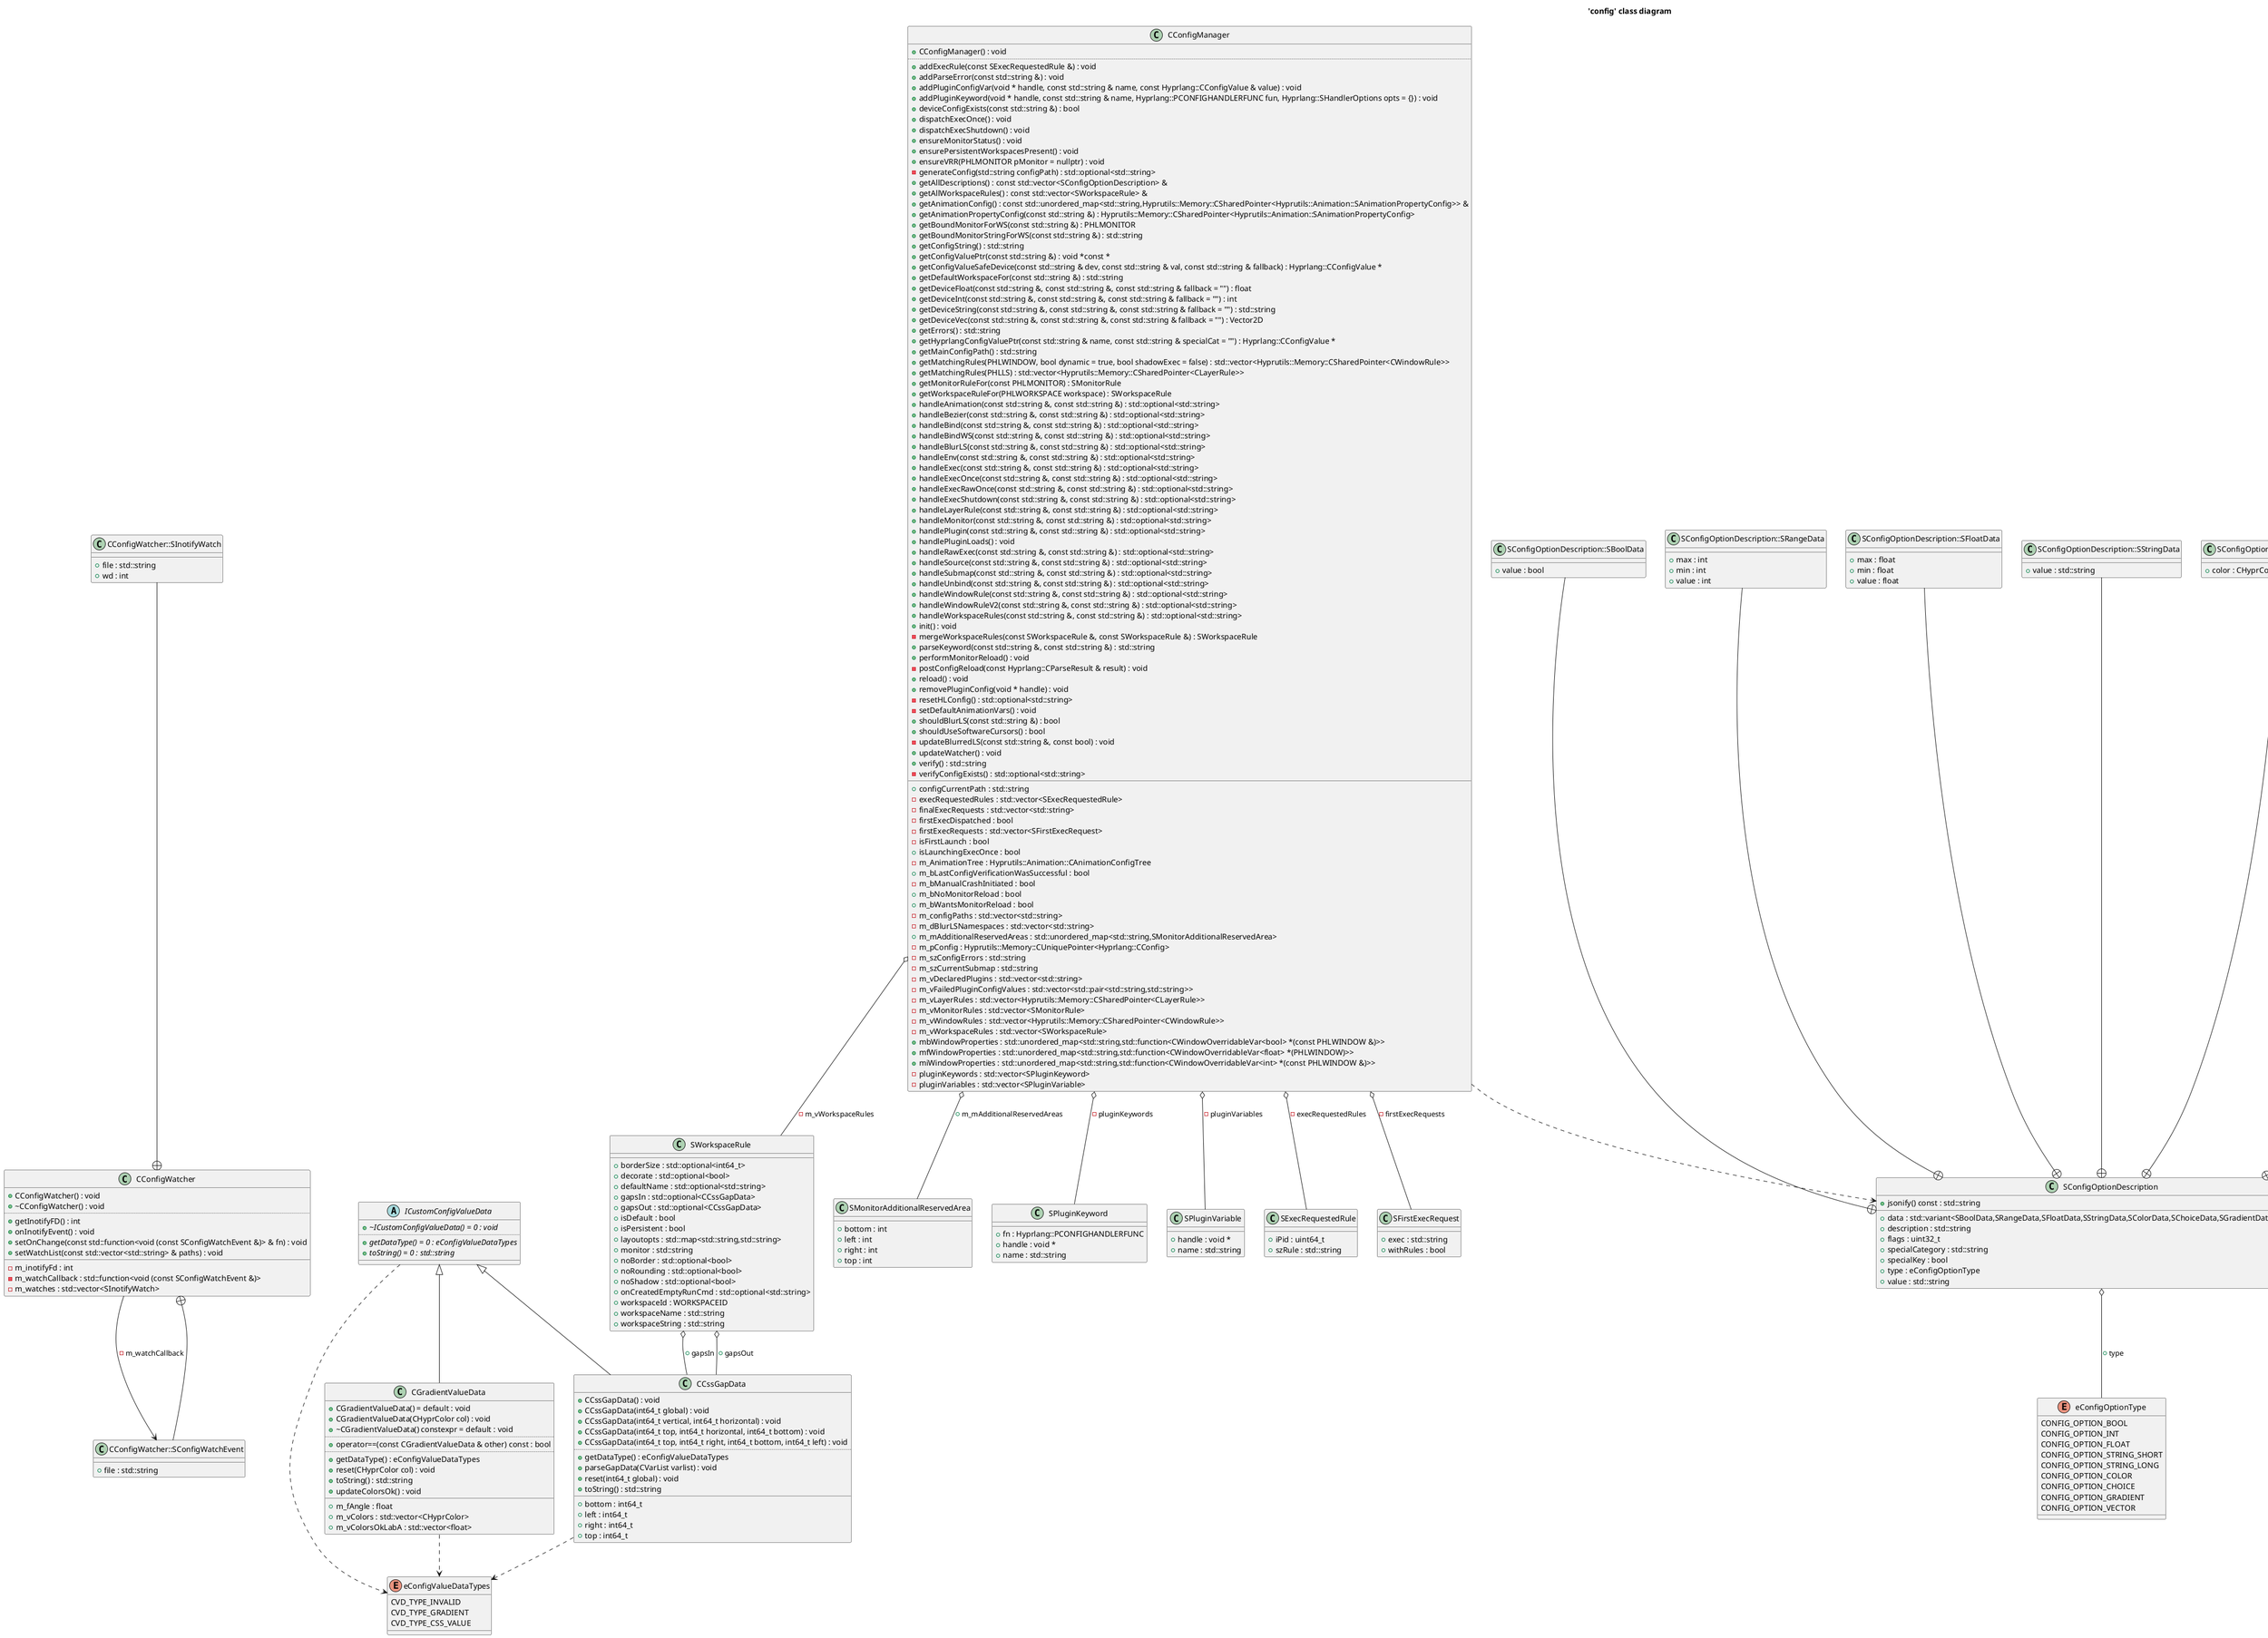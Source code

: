 @startuml
title 'config' class diagram
class "CConfigWatcher" as C_0013594160428149076905
class C_0013594160428149076905 [[https://github.com/hyprwm/hyprland/blob/882f7ad7d2bbfc7440d0ccaef93b1cdd78e8e3ff/src/config/ConfigWatcher.hpp#L7{CConfigWatcher}]] {
+CConfigWatcher() : void [[[https://github.com/hyprwm/hyprland/blob/882f7ad7d2bbfc7440d0ccaef93b1cdd78e8e3ff/src/config/ConfigWatcher.hpp#L9{CConfigWatcher}]]]
+~CConfigWatcher() : void [[[https://github.com/hyprwm/hyprland/blob/882f7ad7d2bbfc7440d0ccaef93b1cdd78e8e3ff/src/config/ConfigWatcher.hpp#L10{~CConfigWatcher}]]]
..
+getInotifyFD() : int [[[https://github.com/hyprwm/hyprland/blob/882f7ad7d2bbfc7440d0ccaef93b1cdd78e8e3ff/src/config/ConfigWatcher.hpp#L16{getInotifyFD}]]]
+onInotifyEvent() : void [[[https://github.com/hyprwm/hyprland/blob/882f7ad7d2bbfc7440d0ccaef93b1cdd78e8e3ff/src/config/ConfigWatcher.hpp#L19{onInotifyEvent}]]]
+setOnChange(const std::function<void (const SConfigWatchEvent &)> & fn) : void [[[https://github.com/hyprwm/hyprland/blob/882f7ad7d2bbfc7440d0ccaef93b1cdd78e8e3ff/src/config/ConfigWatcher.hpp#L18{setOnChange}]]]
+setWatchList(const std::vector<std::string> & paths) : void [[[https://github.com/hyprwm/hyprland/blob/882f7ad7d2bbfc7440d0ccaef93b1cdd78e8e3ff/src/config/ConfigWatcher.hpp#L17{setWatchList}]]]
__
-m_inotifyFd : int [[[https://github.com/hyprwm/hyprland/blob/882f7ad7d2bbfc7440d0ccaef93b1cdd78e8e3ff/src/config/ConfigWatcher.hpp#L29{m_inotifyFd}]]]
-m_watchCallback : std::function<void (const SConfigWatchEvent &)> [[[https://github.com/hyprwm/hyprland/blob/882f7ad7d2bbfc7440d0ccaef93b1cdd78e8e3ff/src/config/ConfigWatcher.hpp#L27{m_watchCallback}]]]
-m_watches : std::vector<SInotifyWatch> [[[https://github.com/hyprwm/hyprland/blob/882f7ad7d2bbfc7440d0ccaef93b1cdd78e8e3ff/src/config/ConfigWatcher.hpp#L28{m_watches}]]]
}
class "CConfigWatcher::SConfigWatchEvent" as C_0007987692325106512747
class C_0007987692325106512747 [[https://github.com/hyprwm/hyprland/blob/882f7ad7d2bbfc7440d0ccaef93b1cdd78e8e3ff/src/config/ConfigWatcher.hpp#L12{CConfigWatcher::SConfigWatchEvent}]] {
__
+file : std::string [[[https://github.com/hyprwm/hyprland/blob/882f7ad7d2bbfc7440d0ccaef93b1cdd78e8e3ff/src/config/ConfigWatcher.hpp#L13{file}]]]
}
class "CConfigWatcher::SInotifyWatch" as C_0000626567476122839732
class C_0000626567476122839732 [[https://github.com/hyprwm/hyprland/blob/882f7ad7d2bbfc7440d0ccaef93b1cdd78e8e3ff/src/config/ConfigWatcher.hpp#L22{CConfigWatcher::SInotifyWatch}]] {
__
+file : std::string [[[https://github.com/hyprwm/hyprland/blob/882f7ad7d2bbfc7440d0ccaef93b1cdd78e8e3ff/src/config/ConfigWatcher.hpp#L24{file}]]]
+wd : int [[[https://github.com/hyprwm/hyprland/blob/882f7ad7d2bbfc7440d0ccaef93b1cdd78e8e3ff/src/config/ConfigWatcher.hpp#L23{wd}]]]
}
enum "eConfigValueDataTypes" as C_0004485035955819309564
enum C_0004485035955819309564 [[https://github.com/hyprwm/hyprland/blob/882f7ad7d2bbfc7440d0ccaef93b1cdd78e8e3ff/src/config/ConfigDataValues.hpp#L6{eConfigValueDataTypes}]] {
CVD_TYPE_INVALID
CVD_TYPE_GRADIENT
CVD_TYPE_CSS_VALUE
}
abstract "ICustomConfigValueData" as C_0001518717766710136032
abstract C_0001518717766710136032 [[https://github.com/hyprwm/hyprland/blob/882f7ad7d2bbfc7440d0ccaef93b1cdd78e8e3ff/src/config/ConfigDataValues.hpp#L12{ICustomConfigValueData}]] {
{abstract} +~ICustomConfigValueData() = 0 : void [[[https://github.com/hyprwm/hyprland/blob/882f7ad7d2bbfc7440d0ccaef93b1cdd78e8e3ff/src/config/ConfigDataValues.hpp#L14{~ICustomConfigValueData}]]]
..
{abstract} +getDataType() = 0 : eConfigValueDataTypes [[[https://github.com/hyprwm/hyprland/blob/882f7ad7d2bbfc7440d0ccaef93b1cdd78e8e3ff/src/config/ConfigDataValues.hpp#L16{getDataType}]]]
{abstract} +toString() = 0 : std::string [[[https://github.com/hyprwm/hyprland/blob/882f7ad7d2bbfc7440d0ccaef93b1cdd78e8e3ff/src/config/ConfigDataValues.hpp#L18{toString}]]]
__
}
class "CGradientValueData" as C_0014803147993020280735
class C_0014803147993020280735 [[https://github.com/hyprwm/hyprland/blob/882f7ad7d2bbfc7440d0ccaef93b1cdd78e8e3ff/src/config/ConfigDataValues.hpp#L21{CGradientValueData}]] {
+CGradientValueData() = default : void [[[https://github.com/hyprwm/hyprland/blob/882f7ad7d2bbfc7440d0ccaef93b1cdd78e8e3ff/src/config/ConfigDataValues.hpp#L23{CGradientValueData}]]]
+CGradientValueData(CHyprColor col) : void [[[https://github.com/hyprwm/hyprland/blob/882f7ad7d2bbfc7440d0ccaef93b1cdd78e8e3ff/src/config/ConfigDataValues.hpp#L24{CGradientValueData}]]]
+~CGradientValueData() constexpr = default : void [[[https://github.com/hyprwm/hyprland/blob/882f7ad7d2bbfc7440d0ccaef93b1cdd78e8e3ff/src/config/ConfigDataValues.hpp#L28{~CGradientValueData}]]]
..
+operator==(const CGradientValueData & other) const : bool [[[https://github.com/hyprwm/hyprland/blob/882f7ad7d2bbfc7440d0ccaef93b1cdd78e8e3ff/src/config/ConfigDataValues.hpp#L62{operator==}]]]
..
+getDataType() : eConfigValueDataTypes [[[https://github.com/hyprwm/hyprland/blob/882f7ad7d2bbfc7440d0ccaef93b1cdd78e8e3ff/src/config/ConfigDataValues.hpp#L30{getDataType}]]]
+reset(CHyprColor col) : void [[[https://github.com/hyprwm/hyprland/blob/882f7ad7d2bbfc7440d0ccaef93b1cdd78e8e3ff/src/config/ConfigDataValues.hpp#L34{reset}]]]
+toString() : std::string [[[https://github.com/hyprwm/hyprland/blob/882f7ad7d2bbfc7440d0ccaef93b1cdd78e8e3ff/src/config/ConfigDataValues.hpp#L73{toString}]]]
+updateColorsOk() : void [[[https://github.com/hyprwm/hyprland/blob/882f7ad7d2bbfc7440d0ccaef93b1cdd78e8e3ff/src/config/ConfigDataValues.hpp#L41{updateColorsOk}]]]
__
+m_fAngle : float [[[https://github.com/hyprwm/hyprland/blob/882f7ad7d2bbfc7440d0ccaef93b1cdd78e8e3ff/src/config/ConfigDataValues.hpp#L59{m_fAngle}]]]
+m_vColors : std::vector<CHyprColor> [[[https://github.com/hyprwm/hyprland/blob/882f7ad7d2bbfc7440d0ccaef93b1cdd78e8e3ff/src/config/ConfigDataValues.hpp#L53{m_vColors}]]]
+m_vColorsOkLabA : std::vector<float> [[[https://github.com/hyprwm/hyprland/blob/882f7ad7d2bbfc7440d0ccaef93b1cdd78e8e3ff/src/config/ConfigDataValues.hpp#L56{m_vColorsOkLabA}]]]
}
class "CCssGapData" as C_0013485691523749885846
class C_0013485691523749885846 [[https://github.com/hyprwm/hyprland/blob/882f7ad7d2bbfc7440d0ccaef93b1cdd78e8e3ff/src/config/ConfigDataValues.hpp#L84{CCssGapData}]] {
+CCssGapData() : void [[[https://github.com/hyprwm/hyprland/blob/882f7ad7d2bbfc7440d0ccaef93b1cdd78e8e3ff/src/config/ConfigDataValues.hpp#L86{CCssGapData}]]]
+CCssGapData(int64_t global) : void [[[https://github.com/hyprwm/hyprland/blob/882f7ad7d2bbfc7440d0ccaef93b1cdd78e8e3ff/src/config/ConfigDataValues.hpp#L87{CCssGapData}]]]
+CCssGapData(int64_t vertical, int64_t horizontal) : void [[[https://github.com/hyprwm/hyprland/blob/882f7ad7d2bbfc7440d0ccaef93b1cdd78e8e3ff/src/config/ConfigDataValues.hpp#L88{CCssGapData}]]]
+CCssGapData(int64_t top, int64_t horizontal, int64_t bottom) : void [[[https://github.com/hyprwm/hyprland/blob/882f7ad7d2bbfc7440d0ccaef93b1cdd78e8e3ff/src/config/ConfigDataValues.hpp#L89{CCssGapData}]]]
+CCssGapData(int64_t top, int64_t right, int64_t bottom, int64_t left) : void [[[https://github.com/hyprwm/hyprland/blob/882f7ad7d2bbfc7440d0ccaef93b1cdd78e8e3ff/src/config/ConfigDataValues.hpp#L90{CCssGapData}]]]
..
+getDataType() : eConfigValueDataTypes [[[https://github.com/hyprwm/hyprland/blob/882f7ad7d2bbfc7440d0ccaef93b1cdd78e8e3ff/src/config/ConfigDataValues.hpp#L131{getDataType}]]]
+parseGapData(CVarList varlist) : void [[[https://github.com/hyprwm/hyprland/blob/882f7ad7d2bbfc7440d0ccaef93b1cdd78e8e3ff/src/config/ConfigDataValues.hpp#L98{parseGapData}]]]
+reset(int64_t global) : void [[[https://github.com/hyprwm/hyprland/blob/882f7ad7d2bbfc7440d0ccaef93b1cdd78e8e3ff/src/config/ConfigDataValues.hpp#L124{reset}]]]
+toString() : std::string [[[https://github.com/hyprwm/hyprland/blob/882f7ad7d2bbfc7440d0ccaef93b1cdd78e8e3ff/src/config/ConfigDataValues.hpp#L135{toString}]]]
__
+bottom : int64_t [[[https://github.com/hyprwm/hyprland/blob/882f7ad7d2bbfc7440d0ccaef93b1cdd78e8e3ff/src/config/ConfigDataValues.hpp#L95{bottom}]]]
+left : int64_t [[[https://github.com/hyprwm/hyprland/blob/882f7ad7d2bbfc7440d0ccaef93b1cdd78e8e3ff/src/config/ConfigDataValues.hpp#L96{left}]]]
+right : int64_t [[[https://github.com/hyprwm/hyprland/blob/882f7ad7d2bbfc7440d0ccaef93b1cdd78e8e3ff/src/config/ConfigDataValues.hpp#L94{right}]]]
+top : int64_t [[[https://github.com/hyprwm/hyprland/blob/882f7ad7d2bbfc7440d0ccaef93b1cdd78e8e3ff/src/config/ConfigDataValues.hpp#L93{top}]]]
}
class "SWorkspaceRule" as C_0009084484781909356020
class C_0009084484781909356020 [[https://github.com/hyprwm/hyprland/blob/882f7ad7d2bbfc7440d0ccaef93b1cdd78e8e3ff/src/config/ConfigManager.hpp#L30{SWorkspaceRule}]] {
__
+borderSize : std::optional<int64_t> [[[https://github.com/hyprwm/hyprland/blob/882f7ad7d2bbfc7440d0ccaef93b1cdd78e8e3ff/src/config/ConfigManager.hpp#L39{borderSize}]]]
+decorate : std::optional<bool> [[[https://github.com/hyprwm/hyprland/blob/882f7ad7d2bbfc7440d0ccaef93b1cdd78e8e3ff/src/config/ConfigManager.hpp#L40{decorate}]]]
+defaultName : std::optional<std::string> [[[https://github.com/hyprwm/hyprland/blob/882f7ad7d2bbfc7440d0ccaef93b1cdd78e8e3ff/src/config/ConfigManager.hpp#L45{defaultName}]]]
+gapsIn : std::optional<CCssGapData> [[[https://github.com/hyprwm/hyprland/blob/882f7ad7d2bbfc7440d0ccaef93b1cdd78e8e3ff/src/config/ConfigManager.hpp#L37{gapsIn}]]]
+gapsOut : std::optional<CCssGapData> [[[https://github.com/hyprwm/hyprland/blob/882f7ad7d2bbfc7440d0ccaef93b1cdd78e8e3ff/src/config/ConfigManager.hpp#L38{gapsOut}]]]
+isDefault : bool [[[https://github.com/hyprwm/hyprland/blob/882f7ad7d2bbfc7440d0ccaef93b1cdd78e8e3ff/src/config/ConfigManager.hpp#L35{isDefault}]]]
+isPersistent : bool [[[https://github.com/hyprwm/hyprland/blob/882f7ad7d2bbfc7440d0ccaef93b1cdd78e8e3ff/src/config/ConfigManager.hpp#L36{isPersistent}]]]
+layoutopts : std::map<std::string,std::string> [[[https://github.com/hyprwm/hyprland/blob/882f7ad7d2bbfc7440d0ccaef93b1cdd78e8e3ff/src/config/ConfigManager.hpp#L46{layoutopts}]]]
+monitor : std::string [[[https://github.com/hyprwm/hyprland/blob/882f7ad7d2bbfc7440d0ccaef93b1cdd78e8e3ff/src/config/ConfigManager.hpp#L31{monitor}]]]
+noBorder : std::optional<bool> [[[https://github.com/hyprwm/hyprland/blob/882f7ad7d2bbfc7440d0ccaef93b1cdd78e8e3ff/src/config/ConfigManager.hpp#L42{noBorder}]]]
+noRounding : std::optional<bool> [[[https://github.com/hyprwm/hyprland/blob/882f7ad7d2bbfc7440d0ccaef93b1cdd78e8e3ff/src/config/ConfigManager.hpp#L41{noRounding}]]]
+noShadow : std::optional<bool> [[[https://github.com/hyprwm/hyprland/blob/882f7ad7d2bbfc7440d0ccaef93b1cdd78e8e3ff/src/config/ConfigManager.hpp#L43{noShadow}]]]
+onCreatedEmptyRunCmd : std::optional<std::string> [[[https://github.com/hyprwm/hyprland/blob/882f7ad7d2bbfc7440d0ccaef93b1cdd78e8e3ff/src/config/ConfigManager.hpp#L44{onCreatedEmptyRunCmd}]]]
+workspaceId : WORKSPACEID [[[https://github.com/hyprwm/hyprland/blob/882f7ad7d2bbfc7440d0ccaef93b1cdd78e8e3ff/src/config/ConfigManager.hpp#L34{workspaceId}]]]
+workspaceName : std::string [[[https://github.com/hyprwm/hyprland/blob/882f7ad7d2bbfc7440d0ccaef93b1cdd78e8e3ff/src/config/ConfigManager.hpp#L33{workspaceName}]]]
+workspaceString : std::string [[[https://github.com/hyprwm/hyprland/blob/882f7ad7d2bbfc7440d0ccaef93b1cdd78e8e3ff/src/config/ConfigManager.hpp#L32{workspaceString}]]]
}
class "SMonitorAdditionalReservedArea" as C_0017118012665425557916
class C_0017118012665425557916 [[https://github.com/hyprwm/hyprland/blob/882f7ad7d2bbfc7440d0ccaef93b1cdd78e8e3ff/src/config/ConfigManager.hpp#L49{SMonitorAdditionalReservedArea}]] {
__
+bottom : int [[[https://github.com/hyprwm/hyprland/blob/882f7ad7d2bbfc7440d0ccaef93b1cdd78e8e3ff/src/config/ConfigManager.hpp#L51{bottom}]]]
+left : int [[[https://github.com/hyprwm/hyprland/blob/882f7ad7d2bbfc7440d0ccaef93b1cdd78e8e3ff/src/config/ConfigManager.hpp#L52{left}]]]
+right : int [[[https://github.com/hyprwm/hyprland/blob/882f7ad7d2bbfc7440d0ccaef93b1cdd78e8e3ff/src/config/ConfigManager.hpp#L53{right}]]]
+top : int [[[https://github.com/hyprwm/hyprland/blob/882f7ad7d2bbfc7440d0ccaef93b1cdd78e8e3ff/src/config/ConfigManager.hpp#L50{top}]]]
}
class "SPluginKeyword" as C_0007303501260999299648
class C_0007303501260999299648 [[https://github.com/hyprwm/hyprland/blob/882f7ad7d2bbfc7440d0ccaef93b1cdd78e8e3ff/src/config/ConfigManager.hpp#L56{SPluginKeyword}]] {
__
+fn : Hyprlang::PCONFIGHANDLERFUNC [[[https://github.com/hyprwm/hyprland/blob/882f7ad7d2bbfc7440d0ccaef93b1cdd78e8e3ff/src/config/ConfigManager.hpp#L59{fn}]]]
+handle : void * [[[https://github.com/hyprwm/hyprland/blob/882f7ad7d2bbfc7440d0ccaef93b1cdd78e8e3ff/src/config/ConfigManager.hpp#L57{handle}]]]
+name : std::string [[[https://github.com/hyprwm/hyprland/blob/882f7ad7d2bbfc7440d0ccaef93b1cdd78e8e3ff/src/config/ConfigManager.hpp#L58{name}]]]
}
class "SPluginVariable" as C_0009506419993630225823
class C_0009506419993630225823 [[https://github.com/hyprwm/hyprland/blob/882f7ad7d2bbfc7440d0ccaef93b1cdd78e8e3ff/src/config/ConfigManager.hpp#L62{SPluginVariable}]] {
__
+handle : void * [[[https://github.com/hyprwm/hyprland/blob/882f7ad7d2bbfc7440d0ccaef93b1cdd78e8e3ff/src/config/ConfigManager.hpp#L63{handle}]]]
+name : std::string [[[https://github.com/hyprwm/hyprland/blob/882f7ad7d2bbfc7440d0ccaef93b1cdd78e8e3ff/src/config/ConfigManager.hpp#L64{name}]]]
}
class "SExecRequestedRule" as C_0001406390722666738223
class C_0001406390722666738223 [[https://github.com/hyprwm/hyprland/blob/882f7ad7d2bbfc7440d0ccaef93b1cdd78e8e3ff/src/config/ConfigManager.hpp#L67{SExecRequestedRule}]] {
__
+iPid : uint64_t [[[https://github.com/hyprwm/hyprland/blob/882f7ad7d2bbfc7440d0ccaef93b1cdd78e8e3ff/src/config/ConfigManager.hpp#L69{iPid}]]]
+szRule : std::string [[[https://github.com/hyprwm/hyprland/blob/882f7ad7d2bbfc7440d0ccaef93b1cdd78e8e3ff/src/config/ConfigManager.hpp#L68{szRule}]]]
}
enum "eConfigOptionType" as C_0006434206581241812348
enum C_0006434206581241812348 [[https://github.com/hyprwm/hyprland/blob/882f7ad7d2bbfc7440d0ccaef93b1cdd78e8e3ff/src/config/ConfigManager.hpp#L72{eConfigOptionType}]] {
CONFIG_OPTION_BOOL
CONFIG_OPTION_INT
CONFIG_OPTION_FLOAT
CONFIG_OPTION_STRING_SHORT
CONFIG_OPTION_STRING_LONG
CONFIG_OPTION_COLOR
CONFIG_OPTION_CHOICE
CONFIG_OPTION_GRADIENT
CONFIG_OPTION_VECTOR
}
enum "eConfigOptionFlags" as C_0008041687111588720258
enum C_0008041687111588720258 [[https://github.com/hyprwm/hyprland/blob/882f7ad7d2bbfc7440d0ccaef93b1cdd78e8e3ff/src/config/ConfigManager.hpp#L84{eConfigOptionFlags}]] {
CONFIG_OPTION_FLAG_PERCENTAGE
}
class "SConfigOptionDescription" as C_0012406145230807721645
class C_0012406145230807721645 [[https://github.com/hyprwm/hyprland/blob/882f7ad7d2bbfc7440d0ccaef93b1cdd78e8e3ff/src/config/ConfigManager.hpp#L88{SConfigOptionDescription}]] {
+jsonify() const : std::string [[[https://github.com/hyprwm/hyprland/blob/882f7ad7d2bbfc7440d0ccaef93b1cdd78e8e3ff/src/config/ConfigManager.hpp#L130{jsonify}]]]
__
+data : std::variant<SBoolData,SRangeData,SFloatData,SStringData,SColorData,SChoiceData,SGradientData,SVectorData> [[[https://github.com/hyprwm/hyprland/blob/882f7ad7d2bbfc7440d0ccaef93b1cdd78e8e3ff/src/config/ConfigManager.hpp#L133{data}]]]
+description : std::string [[[https://github.com/hyprwm/hyprland/blob/882f7ad7d2bbfc7440d0ccaef93b1cdd78e8e3ff/src/config/ConfigManager.hpp#L124{description}]]]
+flags : uint32_t [[[https://github.com/hyprwm/hyprland/blob/882f7ad7d2bbfc7440d0ccaef93b1cdd78e8e3ff/src/config/ConfigManager.hpp#L128{flags}]]]
+specialCategory : std::string [[[https://github.com/hyprwm/hyprland/blob/882f7ad7d2bbfc7440d0ccaef93b1cdd78e8e3ff/src/config/ConfigManager.hpp#L125{specialCategory}]]]
+specialKey : bool [[[https://github.com/hyprwm/hyprland/blob/882f7ad7d2bbfc7440d0ccaef93b1cdd78e8e3ff/src/config/ConfigManager.hpp#L126{specialKey}]]]
+type : eConfigOptionType [[[https://github.com/hyprwm/hyprland/blob/882f7ad7d2bbfc7440d0ccaef93b1cdd78e8e3ff/src/config/ConfigManager.hpp#L127{type}]]]
+value : std::string [[[https://github.com/hyprwm/hyprland/blob/882f7ad7d2bbfc7440d0ccaef93b1cdd78e8e3ff/src/config/ConfigManager.hpp#L123{value}]]]
}
class "SConfigOptionDescription::SBoolData" as C_0004475258212298454886
class C_0004475258212298454886 [[https://github.com/hyprwm/hyprland/blob/882f7ad7d2bbfc7440d0ccaef93b1cdd78e8e3ff/src/config/ConfigManager.hpp#L90{SConfigOptionDescription::SBoolData}]] {
__
+value : bool [[[https://github.com/hyprwm/hyprland/blob/882f7ad7d2bbfc7440d0ccaef93b1cdd78e8e3ff/src/config/ConfigManager.hpp#L91{value}]]]
}
class "SConfigOptionDescription::SRangeData" as C_0006683964847040392931
class C_0006683964847040392931 [[https://github.com/hyprwm/hyprland/blob/882f7ad7d2bbfc7440d0ccaef93b1cdd78e8e3ff/src/config/ConfigManager.hpp#L94{SConfigOptionDescription::SRangeData}]] {
__
+max : int [[[https://github.com/hyprwm/hyprland/blob/882f7ad7d2bbfc7440d0ccaef93b1cdd78e8e3ff/src/config/ConfigManager.hpp#L95{max}]]]
+min : int [[[https://github.com/hyprwm/hyprland/blob/882f7ad7d2bbfc7440d0ccaef93b1cdd78e8e3ff/src/config/ConfigManager.hpp#L95{min}]]]
+value : int [[[https://github.com/hyprwm/hyprland/blob/882f7ad7d2bbfc7440d0ccaef93b1cdd78e8e3ff/src/config/ConfigManager.hpp#L95{value}]]]
}
class "SConfigOptionDescription::SFloatData" as C_0007294513824325631331
class C_0007294513824325631331 [[https://github.com/hyprwm/hyprland/blob/882f7ad7d2bbfc7440d0ccaef93b1cdd78e8e3ff/src/config/ConfigManager.hpp#L98{SConfigOptionDescription::SFloatData}]] {
__
+max : float [[[https://github.com/hyprwm/hyprland/blob/882f7ad7d2bbfc7440d0ccaef93b1cdd78e8e3ff/src/config/ConfigManager.hpp#L99{max}]]]
+min : float [[[https://github.com/hyprwm/hyprland/blob/882f7ad7d2bbfc7440d0ccaef93b1cdd78e8e3ff/src/config/ConfigManager.hpp#L99{min}]]]
+value : float [[[https://github.com/hyprwm/hyprland/blob/882f7ad7d2bbfc7440d0ccaef93b1cdd78e8e3ff/src/config/ConfigManager.hpp#L99{value}]]]
}
class "SConfigOptionDescription::SStringData" as C_0001925705373080483509
class C_0001925705373080483509 [[https://github.com/hyprwm/hyprland/blob/882f7ad7d2bbfc7440d0ccaef93b1cdd78e8e3ff/src/config/ConfigManager.hpp#L102{SConfigOptionDescription::SStringData}]] {
__
+value : std::string [[[https://github.com/hyprwm/hyprland/blob/882f7ad7d2bbfc7440d0ccaef93b1cdd78e8e3ff/src/config/ConfigManager.hpp#L103{value}]]]
}
class "SConfigOptionDescription::SColorData" as C_0015229619883990247975
class C_0015229619883990247975 [[https://github.com/hyprwm/hyprland/blob/882f7ad7d2bbfc7440d0ccaef93b1cdd78e8e3ff/src/config/ConfigManager.hpp#L106{SConfigOptionDescription::SColorData}]] {
__
+color : CHyprColor [[[https://github.com/hyprwm/hyprland/blob/882f7ad7d2bbfc7440d0ccaef93b1cdd78e8e3ff/src/config/ConfigManager.hpp#L107{color}]]]
}
class "SConfigOptionDescription::SChoiceData" as C_0017217906976935874363
class C_0017217906976935874363 [[https://github.com/hyprwm/hyprland/blob/882f7ad7d2bbfc7440d0ccaef93b1cdd78e8e3ff/src/config/ConfigManager.hpp#L110{SConfigOptionDescription::SChoiceData}]] {
__
+choices : std::string [[[https://github.com/hyprwm/hyprland/blob/882f7ad7d2bbfc7440d0ccaef93b1cdd78e8e3ff/src/config/ConfigManager.hpp#L112{choices}]]]
+firstIndex : int [[[https://github.com/hyprwm/hyprland/blob/882f7ad7d2bbfc7440d0ccaef93b1cdd78e8e3ff/src/config/ConfigManager.hpp#L111{firstIndex}]]]
}
class "SConfigOptionDescription::SGradientData" as C_0012032234817449325970
class C_0012032234817449325970 [[https://github.com/hyprwm/hyprland/blob/882f7ad7d2bbfc7440d0ccaef93b1cdd78e8e3ff/src/config/ConfigManager.hpp#L115{SConfigOptionDescription::SGradientData}]] {
__
+gradient : std::string [[[https://github.com/hyprwm/hyprland/blob/882f7ad7d2bbfc7440d0ccaef93b1cdd78e8e3ff/src/config/ConfigManager.hpp#L116{gradient}]]]
}
class "SConfigOptionDescription::SVectorData" as C_0001001316465906442268
class C_0001001316465906442268 [[https://github.com/hyprwm/hyprland/blob/882f7ad7d2bbfc7440d0ccaef93b1cdd78e8e3ff/src/config/ConfigManager.hpp#L119{SConfigOptionDescription::SVectorData}]] {
__
+max : Vector2D [[[https://github.com/hyprwm/hyprland/blob/882f7ad7d2bbfc7440d0ccaef93b1cdd78e8e3ff/src/config/ConfigManager.hpp#L120{max}]]]
+min : Vector2D [[[https://github.com/hyprwm/hyprland/blob/882f7ad7d2bbfc7440d0ccaef93b1cdd78e8e3ff/src/config/ConfigManager.hpp#L120{min}]]]
+vec : Vector2D [[[https://github.com/hyprwm/hyprland/blob/882f7ad7d2bbfc7440d0ccaef93b1cdd78e8e3ff/src/config/ConfigManager.hpp#L120{vec}]]]
}
class "SFirstExecRequest" as C_0015185298198175601080
class C_0015185298198175601080 [[https://github.com/hyprwm/hyprland/blob/882f7ad7d2bbfc7440d0ccaef93b1cdd78e8e3ff/src/config/ConfigManager.hpp#L136{SFirstExecRequest}]] {
__
+exec : std::string [[[https://github.com/hyprwm/hyprland/blob/882f7ad7d2bbfc7440d0ccaef93b1cdd78e8e3ff/src/config/ConfigManager.hpp#L137{exec}]]]
+withRules : bool [[[https://github.com/hyprwm/hyprland/blob/882f7ad7d2bbfc7440d0ccaef93b1cdd78e8e3ff/src/config/ConfigManager.hpp#L138{withRules}]]]
}
class "CConfigManager" as C_0005191251934634278921
class C_0005191251934634278921 [[https://github.com/hyprwm/hyprland/blob/882f7ad7d2bbfc7440d0ccaef93b1cdd78e8e3ff/src/config/ConfigManager.hpp#L141{CConfigManager}]] {
+CConfigManager() : void [[[https://github.com/hyprwm/hyprland/blob/882f7ad7d2bbfc7440d0ccaef93b1cdd78e8e3ff/src/config/ConfigManager.hpp#L143{CConfigManager}]]]
..
+addExecRule(const SExecRequestedRule &) : void [[[https://github.com/hyprwm/hyprland/blob/882f7ad7d2bbfc7440d0ccaef93b1cdd78e8e3ff/src/config/ConfigManager.hpp#L201{addExecRule}]]]
+addParseError(const std::string &) : void [[[https://github.com/hyprwm/hyprland/blob/882f7ad7d2bbfc7440d0ccaef93b1cdd78e8e3ff/src/config/ConfigManager.hpp#L197{addParseError}]]]
+addPluginConfigVar(void * handle, const std::string & name, const Hyprlang::CConfigValue & value) : void [[[https://github.com/hyprwm/hyprland/blob/882f7ad7d2bbfc7440d0ccaef93b1cdd78e8e3ff/src/config/ConfigManager.hpp#L180{addPluginConfigVar}]]]
+addPluginKeyword(void * handle, const std::string & name, Hyprlang::PCONFIGHANDLERFUNC fun, Hyprlang::SHandlerOptions opts = {}) : void [[[https://github.com/hyprwm/hyprland/blob/882f7ad7d2bbfc7440d0ccaef93b1cdd78e8e3ff/src/config/ConfigManager.hpp#L181{addPluginKeyword}]]]
+deviceConfigExists(const std::string &) : bool [[[https://github.com/hyprwm/hyprland/blob/882f7ad7d2bbfc7440d0ccaef93b1cdd78e8e3ff/src/config/ConfigManager.hpp#L153{deviceConfigExists}]]]
+dispatchExecOnce() : void [[[https://github.com/hyprwm/hyprland/blob/882f7ad7d2bbfc7440d0ccaef93b1cdd78e8e3ff/src/config/ConfigManager.hpp#L185{dispatchExecOnce}]]]
+dispatchExecShutdown() : void [[[https://github.com/hyprwm/hyprland/blob/882f7ad7d2bbfc7440d0ccaef93b1cdd78e8e3ff/src/config/ConfigManager.hpp#L186{dispatchExecShutdown}]]]
+ensureMonitorStatus() : void [[[https://github.com/hyprwm/hyprland/blob/882f7ad7d2bbfc7440d0ccaef93b1cdd78e8e3ff/src/config/ConfigManager.hpp#L189{ensureMonitorStatus}]]]
+ensurePersistentWorkspacesPresent() : void [[[https://github.com/hyprwm/hyprland/blob/882f7ad7d2bbfc7440d0ccaef93b1cdd78e8e3ff/src/config/ConfigManager.hpp#L172{ensurePersistentWorkspacesPresent}]]]
+ensureVRR(PHLMONITOR pMonitor = nullptr) : void [[[https://github.com/hyprwm/hyprland/blob/882f7ad7d2bbfc7440d0ccaef93b1cdd78e8e3ff/src/config/ConfigManager.hpp#L190{ensureVRR}]]]
-generateConfig(std::string configPath) : std::optional<std::string> [[[https://github.com/hyprwm/hyprland/blob/882f7ad7d2bbfc7440d0ccaef93b1cdd78e8e3ff/src/config/ConfigManager.hpp#L304{generateConfig}]]]
+getAllDescriptions() : const std::vector<SConfigOptionDescription> & [[[https://github.com/hyprwm/hyprland/blob/882f7ad7d2bbfc7440d0ccaef93b1cdd78e8e3ff/src/config/ConfigManager.hpp#L174{getAllDescriptions}]]]
+getAllWorkspaceRules() : const std::vector<SWorkspaceRule> & [[[https://github.com/hyprwm/hyprland/blob/882f7ad7d2bbfc7440d0ccaef93b1cdd78e8e3ff/src/config/ConfigManager.hpp#L168{getAllWorkspaceRules}]]]
+getAnimationConfig() : const std::unordered_map<std::string,Hyprutils::Memory::CSharedPointer<Hyprutils::Animation::SAnimationPropertyConfig>> & [[[https://github.com/hyprwm/hyprland/blob/882f7ad7d2bbfc7440d0ccaef93b1cdd78e8e3ff/src/config/ConfigManager.hpp#L178{getAnimationConfig}]]]
+getAnimationPropertyConfig(const std::string &) : Hyprutils::Memory::CSharedPointer<Hyprutils::Animation::SAnimationPropertyConfig> [[[https://github.com/hyprwm/hyprland/blob/882f7ad7d2bbfc7440d0ccaef93b1cdd78e8e3ff/src/config/ConfigManager.hpp#L199{getAnimationPropertyConfig}]]]
+getBoundMonitorForWS(const std::string &) : PHLMONITOR [[[https://github.com/hyprwm/hyprland/blob/882f7ad7d2bbfc7440d0ccaef93b1cdd78e8e3ff/src/config/ConfigManager.hpp#L166{getBoundMonitorForWS}]]]
+getBoundMonitorStringForWS(const std::string &) : std::string [[[https://github.com/hyprwm/hyprland/blob/882f7ad7d2bbfc7440d0ccaef93b1cdd78e8e3ff/src/config/ConfigManager.hpp#L167{getBoundMonitorStringForWS}]]]
+getConfigString() : std::string [[[https://github.com/hyprwm/hyprland/blob/882f7ad7d2bbfc7440d0ccaef93b1cdd78e8e3ff/src/config/ConfigManager.hpp#L160{getConfigString}]]]
+getConfigValuePtr(const std::string &) : void *const * [[[https://github.com/hyprwm/hyprland/blob/882f7ad7d2bbfc7440d0ccaef93b1cdd78e8e3ff/src/config/ConfigManager.hpp#L157{getConfigValuePtr}]]]
+getConfigValueSafeDevice(const std::string & dev, const std::string & val, const std::string & fallback) : Hyprlang::CConfigValue * [[[https://github.com/hyprwm/hyprland/blob/882f7ad7d2bbfc7440d0ccaef93b1cdd78e8e3ff/src/config/ConfigManager.hpp#L154{getConfigValueSafeDevice}]]]
+getDefaultWorkspaceFor(const std::string &) : std::string [[[https://github.com/hyprwm/hyprland/blob/882f7ad7d2bbfc7440d0ccaef93b1cdd78e8e3ff/src/config/ConfigManager.hpp#L164{getDefaultWorkspaceFor}]]]
+getDeviceFloat(const std::string &, const std::string &, const std::string & fallback = "") : float [[[https://github.com/hyprwm/hyprland/blob/882f7ad7d2bbfc7440d0ccaef93b1cdd78e8e3ff/src/config/ConfigManager.hpp#L150{getDeviceFloat}]]]
+getDeviceInt(const std::string &, const std::string &, const std::string & fallback = "") : int [[[https://github.com/hyprwm/hyprland/blob/882f7ad7d2bbfc7440d0ccaef93b1cdd78e8e3ff/src/config/ConfigManager.hpp#L149{getDeviceInt}]]]
+getDeviceString(const std::string &, const std::string &, const std::string & fallback = "") : std::string [[[https://github.com/hyprwm/hyprland/blob/882f7ad7d2bbfc7440d0ccaef93b1cdd78e8e3ff/src/config/ConfigManager.hpp#L152{getDeviceString}]]]
+getDeviceVec(const std::string &, const std::string &, const std::string & fallback = "") : Vector2D [[[https://github.com/hyprwm/hyprland/blob/882f7ad7d2bbfc7440d0ccaef93b1cdd78e8e3ff/src/config/ConfigManager.hpp#L151{getDeviceVec}]]]
+getErrors() : std::string [[[https://github.com/hyprwm/hyprland/blob/882f7ad7d2bbfc7440d0ccaef93b1cdd78e8e3ff/src/config/ConfigManager.hpp#L204{getErrors}]]]
+getHyprlangConfigValuePtr(const std::string & name, const std::string & specialCat = "") : Hyprlang::CConfigValue * [[[https://github.com/hyprwm/hyprland/blob/882f7ad7d2bbfc7440d0ccaef93b1cdd78e8e3ff/src/config/ConfigManager.hpp#L158{getHyprlangConfigValuePtr}]]]
+getMainConfigPath() : std::string [[[https://github.com/hyprwm/hyprland/blob/882f7ad7d2bbfc7440d0ccaef93b1cdd78e8e3ff/src/config/ConfigManager.hpp#L159{getMainConfigPath}]]]
+getMatchingRules(PHLWINDOW, bool dynamic = true, bool shadowExec = false) : std::vector<Hyprutils::Memory::CSharedPointer<CWindowRule>> [[[https://github.com/hyprwm/hyprland/blob/882f7ad7d2bbfc7440d0ccaef93b1cdd78e8e3ff/src/config/ConfigManager.hpp#L170{getMatchingRules}]]]
+getMatchingRules(PHLLS) : std::vector<Hyprutils::Memory::CSharedPointer<CLayerRule>> [[[https://github.com/hyprwm/hyprland/blob/882f7ad7d2bbfc7440d0ccaef93b1cdd78e8e3ff/src/config/ConfigManager.hpp#L171{getMatchingRules}]]]
+getMonitorRuleFor(const PHLMONITOR) : SMonitorRule [[[https://github.com/hyprwm/hyprland/blob/882f7ad7d2bbfc7440d0ccaef93b1cdd78e8e3ff/src/config/ConfigManager.hpp#L162{getMonitorRuleFor}]]]
+getWorkspaceRuleFor(PHLWORKSPACE workspace) : SWorkspaceRule [[[https://github.com/hyprwm/hyprland/blob/882f7ad7d2bbfc7440d0ccaef93b1cdd78e8e3ff/src/config/ConfigManager.hpp#L163{getWorkspaceRuleFor}]]]
+handleAnimation(const std::string &, const std::string &) : std::optional<std::string> [[[https://github.com/hyprwm/hyprland/blob/882f7ad7d2bbfc7440d0ccaef93b1cdd78e8e3ff/src/config/ConfigManager.hpp#L220{handleAnimation}]]]
+handleBezier(const std::string &, const std::string &) : std::optional<std::string> [[[https://github.com/hyprwm/hyprland/blob/882f7ad7d2bbfc7440d0ccaef93b1cdd78e8e3ff/src/config/ConfigManager.hpp#L219{handleBezier}]]]
+handleBind(const std::string &, const std::string &) : std::optional<std::string> [[[https://github.com/hyprwm/hyprland/blob/882f7ad7d2bbfc7440d0ccaef93b1cdd78e8e3ff/src/config/ConfigManager.hpp#L213{handleBind}]]]
+handleBindWS(const std::string &, const std::string &) : std::optional<std::string> [[[https://github.com/hyprwm/hyprland/blob/882f7ad7d2bbfc7440d0ccaef93b1cdd78e8e3ff/src/config/ConfigManager.hpp#L224{handleBindWS}]]]
+handleBlurLS(const std::string &, const std::string &) : std::optional<std::string> [[[https://github.com/hyprwm/hyprland/blob/882f7ad7d2bbfc7440d0ccaef93b1cdd78e8e3ff/src/config/ConfigManager.hpp#L223{handleBlurLS}]]]
+handleEnv(const std::string &, const std::string &) : std::optional<std::string> [[[https://github.com/hyprwm/hyprland/blob/882f7ad7d2bbfc7440d0ccaef93b1cdd78e8e3ff/src/config/ConfigManager.hpp#L225{handleEnv}]]]
+handleExec(const std::string &, const std::string &) : std::optional<std::string> [[[https://github.com/hyprwm/hyprland/blob/882f7ad7d2bbfc7440d0ccaef93b1cdd78e8e3ff/src/config/ConfigManager.hpp#L208{handleExec}]]]
+handleExecOnce(const std::string &, const std::string &) : std::optional<std::string> [[[https://github.com/hyprwm/hyprland/blob/882f7ad7d2bbfc7440d0ccaef93b1cdd78e8e3ff/src/config/ConfigManager.hpp#L209{handleExecOnce}]]]
+handleExecRawOnce(const std::string &, const std::string &) : std::optional<std::string> [[[https://github.com/hyprwm/hyprland/blob/882f7ad7d2bbfc7440d0ccaef93b1cdd78e8e3ff/src/config/ConfigManager.hpp#L210{handleExecRawOnce}]]]
+handleExecShutdown(const std::string &, const std::string &) : std::optional<std::string> [[[https://github.com/hyprwm/hyprland/blob/882f7ad7d2bbfc7440d0ccaef93b1cdd78e8e3ff/src/config/ConfigManager.hpp#L211{handleExecShutdown}]]]
+handleLayerRule(const std::string &, const std::string &) : std::optional<std::string> [[[https://github.com/hyprwm/hyprland/blob/882f7ad7d2bbfc7440d0ccaef93b1cdd78e8e3ff/src/config/ConfigManager.hpp#L216{handleLayerRule}]]]
+handleMonitor(const std::string &, const std::string &) : std::optional<std::string> [[[https://github.com/hyprwm/hyprland/blob/882f7ad7d2bbfc7440d0ccaef93b1cdd78e8e3ff/src/config/ConfigManager.hpp#L212{handleMonitor}]]]
+handlePlugin(const std::string &, const std::string &) : std::optional<std::string> [[[https://github.com/hyprwm/hyprland/blob/882f7ad7d2bbfc7440d0ccaef93b1cdd78e8e3ff/src/config/ConfigManager.hpp#L226{handlePlugin}]]]
+handlePluginLoads() : void [[[https://github.com/hyprwm/hyprland/blob/882f7ad7d2bbfc7440d0ccaef93b1cdd78e8e3ff/src/config/ConfigManager.hpp#L203{handlePluginLoads}]]]
+handleRawExec(const std::string &, const std::string &) : std::optional<std::string> [[[https://github.com/hyprwm/hyprland/blob/882f7ad7d2bbfc7440d0ccaef93b1cdd78e8e3ff/src/config/ConfigManager.hpp#L207{handleRawExec}]]]
+handleSource(const std::string &, const std::string &) : std::optional<std::string> [[[https://github.com/hyprwm/hyprland/blob/882f7ad7d2bbfc7440d0ccaef93b1cdd78e8e3ff/src/config/ConfigManager.hpp#L221{handleSource}]]]
+handleSubmap(const std::string &, const std::string &) : std::optional<std::string> [[[https://github.com/hyprwm/hyprland/blob/882f7ad7d2bbfc7440d0ccaef93b1cdd78e8e3ff/src/config/ConfigManager.hpp#L222{handleSubmap}]]]
+handleUnbind(const std::string &, const std::string &) : std::optional<std::string> [[[https://github.com/hyprwm/hyprland/blob/882f7ad7d2bbfc7440d0ccaef93b1cdd78e8e3ff/src/config/ConfigManager.hpp#L214{handleUnbind}]]]
+handleWindowRule(const std::string &, const std::string &) : std::optional<std::string> [[[https://github.com/hyprwm/hyprland/blob/882f7ad7d2bbfc7440d0ccaef93b1cdd78e8e3ff/src/config/ConfigManager.hpp#L215{handleWindowRule}]]]
+handleWindowRuleV2(const std::string &, const std::string &) : std::optional<std::string> [[[https://github.com/hyprwm/hyprland/blob/882f7ad7d2bbfc7440d0ccaef93b1cdd78e8e3ff/src/config/ConfigManager.hpp#L217{handleWindowRuleV2}]]]
+handleWorkspaceRules(const std::string &, const std::string &) : std::optional<std::string> [[[https://github.com/hyprwm/hyprland/blob/882f7ad7d2bbfc7440d0ccaef93b1cdd78e8e3ff/src/config/ConfigManager.hpp#L218{handleWorkspaceRules}]]]
+init() : void [[[https://github.com/hyprwm/hyprland/blob/882f7ad7d2bbfc7440d0ccaef93b1cdd78e8e3ff/src/config/ConfigManager.hpp#L145{init}]]]
-mergeWorkspaceRules(const SWorkspaceRule &, const SWorkspaceRule &) : SWorkspaceRule [[[https://github.com/hyprwm/hyprland/blob/882f7ad7d2bbfc7440d0ccaef93b1cdd78e8e3ff/src/config/ConfigManager.hpp#L307{mergeWorkspaceRules}]]]
+parseKeyword(const std::string &, const std::string &) : std::string [[[https://github.com/hyprwm/hyprland/blob/882f7ad7d2bbfc7440d0ccaef93b1cdd78e8e3ff/src/config/ConfigManager.hpp#L195{parseKeyword}]]]
+performMonitorReload() : void [[[https://github.com/hyprwm/hyprland/blob/882f7ad7d2bbfc7440d0ccaef93b1cdd78e8e3ff/src/config/ConfigManager.hpp#L188{performMonitorReload}]]]
-postConfigReload(const Hyprlang::CParseResult & result) : void [[[https://github.com/hyprwm/hyprland/blob/882f7ad7d2bbfc7440d0ccaef93b1cdd78e8e3ff/src/config/ConfigManager.hpp#L306{postConfigReload}]]]
+reload() : void [[[https://github.com/hyprwm/hyprland/blob/882f7ad7d2bbfc7440d0ccaef93b1cdd78e8e3ff/src/config/ConfigManager.hpp#L146{reload}]]]
+removePluginConfig(void * handle) : void [[[https://github.com/hyprwm/hyprland/blob/882f7ad7d2bbfc7440d0ccaef93b1cdd78e8e3ff/src/config/ConfigManager.hpp#L182{removePluginConfig}]]]
-resetHLConfig() : std::optional<std::string> [[[https://github.com/hyprwm/hyprland/blob/882f7ad7d2bbfc7440d0ccaef93b1cdd78e8e3ff/src/config/ConfigManager.hpp#L303{resetHLConfig}]]]
-setDefaultAnimationVars() : void [[[https://github.com/hyprwm/hyprland/blob/882f7ad7d2bbfc7440d0ccaef93b1cdd78e8e3ff/src/config/ConfigManager.hpp#L302{setDefaultAnimationVars}]]]
+shouldBlurLS(const std::string &) : bool [[[https://github.com/hyprwm/hyprland/blob/882f7ad7d2bbfc7440d0ccaef93b1cdd78e8e3ff/src/config/ConfigManager.hpp#L155{shouldBlurLS}]]]
+shouldUseSoftwareCursors() : bool [[[https://github.com/hyprwm/hyprland/blob/882f7ad7d2bbfc7440d0ccaef93b1cdd78e8e3ff/src/config/ConfigManager.hpp#L192{shouldUseSoftwareCursors}]]]
-updateBlurredLS(const std::string &, const bool) : void [[[https://github.com/hyprwm/hyprland/blob/882f7ad7d2bbfc7440d0ccaef93b1cdd78e8e3ff/src/config/ConfigManager.hpp#L301{updateBlurredLS}]]]
+updateWatcher() : void [[[https://github.com/hyprwm/hyprland/blob/882f7ad7d2bbfc7440d0ccaef93b1cdd78e8e3ff/src/config/ConfigManager.hpp#L193{updateWatcher}]]]
+verify() : std::string [[[https://github.com/hyprwm/hyprland/blob/882f7ad7d2bbfc7440d0ccaef93b1cdd78e8e3ff/src/config/ConfigManager.hpp#L147{verify}]]]
-verifyConfigExists() : std::optional<std::string> [[[https://github.com/hyprwm/hyprland/blob/882f7ad7d2bbfc7440d0ccaef93b1cdd78e8e3ff/src/config/ConfigManager.hpp#L305{verifyConfigExists}]]]
__
+configCurrentPath : std::string [[[https://github.com/hyprwm/hyprland/blob/882f7ad7d2bbfc7440d0ccaef93b1cdd78e8e3ff/src/config/ConfigManager.hpp#L228{configCurrentPath}]]]
-execRequestedRules : std::vector<SExecRequestedRule> [[[https://github.com/hyprwm/hyprland/blob/882f7ad7d2bbfc7440d0ccaef93b1cdd78e8e3ff/src/config/ConfigManager.hpp#L277{execRequestedRules}]]]
-finalExecRequests : std::vector<std::string> [[[https://github.com/hyprwm/hyprland/blob/882f7ad7d2bbfc7440d0ccaef93b1cdd78e8e3ff/src/config/ConfigManager.hpp#L295{finalExecRequests}]]]
-firstExecDispatched : bool [[[https://github.com/hyprwm/hyprland/blob/882f7ad7d2bbfc7440d0ccaef93b1cdd78e8e3ff/src/config/ConfigManager.hpp#L291{firstExecDispatched}]]]
-firstExecRequests : std::vector<SFirstExecRequest> [[[https://github.com/hyprwm/hyprland/blob/882f7ad7d2bbfc7440d0ccaef93b1cdd78e8e3ff/src/config/ConfigManager.hpp#L294{firstExecRequests}]]]
-isFirstLaunch : bool [[[https://github.com/hyprwm/hyprland/blob/882f7ad7d2bbfc7440d0ccaef93b1cdd78e8e3ff/src/config/ConfigManager.hpp#L283{isFirstLaunch}]]]
+isLaunchingExecOnce : bool [[[https://github.com/hyprwm/hyprland/blob/882f7ad7d2bbfc7440d0ccaef93b1cdd78e8e3ff/src/config/ConfigManager.hpp#L265{isLaunchingExecOnce}]]]
-m_AnimationTree : Hyprutils::Animation::CAnimationConfigTree [[[https://github.com/hyprwm/hyprland/blob/882f7ad7d2bbfc7440d0ccaef93b1cdd78e8e3ff/src/config/ConfigManager.hpp#L273{m_AnimationTree}]]]
+m_bLastConfigVerificationWasSuccessful : bool [[[https://github.com/hyprwm/hyprland/blob/882f7ad7d2bbfc7440d0ccaef93b1cdd78e8e3ff/src/config/ConfigManager.hpp#L266{m_bLastConfigVerificationWasSuccessful}]]]
-m_bManualCrashInitiated : bool [[[https://github.com/hyprwm/hyprland/blob/882f7ad7d2bbfc7440d0ccaef93b1cdd78e8e3ff/src/config/ConfigManager.hpp#L292{m_bManualCrashInitiated}]]]
+m_bNoMonitorReload : bool [[[https://github.com/hyprwm/hyprland/blob/882f7ad7d2bbfc7440d0ccaef93b1cdd78e8e3ff/src/config/ConfigManager.hpp#L264{m_bNoMonitorReload}]]]
+m_bWantsMonitorReload : bool [[[https://github.com/hyprwm/hyprland/blob/882f7ad7d2bbfc7440d0ccaef93b1cdd78e8e3ff/src/config/ConfigManager.hpp#L263{m_bWantsMonitorReload}]]]
-m_configPaths : std::vector<std::string> [[[https://github.com/hyprwm/hyprland/blob/882f7ad7d2bbfc7440d0ccaef93b1cdd78e8e3ff/src/config/ConfigManager.hpp#L271{m_configPaths}]]]
-m_dBlurLSNamespaces : std::vector<std::string> [[[https://github.com/hyprwm/hyprland/blob/882f7ad7d2bbfc7440d0ccaef93b1cdd78e8e3ff/src/config/ConfigManager.hpp#L289{m_dBlurLSNamespaces}]]]
+m_mAdditionalReservedAreas : std::unordered_map<std::string,SMonitorAdditionalReservedArea> [[[https://github.com/hyprwm/hyprland/blob/882f7ad7d2bbfc7440d0ccaef93b1cdd78e8e3ff/src/config/ConfigManager.hpp#L176{m_mAdditionalReservedAreas}]]]
-m_pConfig : Hyprutils::Memory::CUniquePointer<Hyprlang::CConfig> [[[https://github.com/hyprwm/hyprland/blob/882f7ad7d2bbfc7440d0ccaef93b1cdd78e8e3ff/src/config/ConfigManager.hpp#L269{m_pConfig}]]]
-m_szConfigErrors : std::string [[[https://github.com/hyprwm/hyprland/blob/882f7ad7d2bbfc7440d0ccaef93b1cdd78e8e3ff/src/config/ConfigManager.hpp#L298{m_szConfigErrors}]]]
-m_szCurrentSubmap : std::string [[[https://github.com/hyprwm/hyprland/blob/882f7ad7d2bbfc7440d0ccaef93b1cdd78e8e3ff/src/config/ConfigManager.hpp#L275{m_szCurrentSubmap}]]]
-m_vDeclaredPlugins : std::vector<std::string> [[[https://github.com/hyprwm/hyprland/blob/882f7ad7d2bbfc7440d0ccaef93b1cdd78e8e3ff/src/config/ConfigManager.hpp#L279{m_vDeclaredPlugins}]]]
-m_vFailedPluginConfigValues : std::vector<std::pair<std::string,std::string>> [[[https://github.com/hyprwm/hyprland/blob/882f7ad7d2bbfc7440d0ccaef93b1cdd78e8e3ff/src/config/ConfigManager.hpp#L297{m_vFailedPluginConfigValues}]]]
-m_vLayerRules : std::vector<Hyprutils::Memory::CSharedPointer<CLayerRule>> [[[https://github.com/hyprwm/hyprland/blob/882f7ad7d2bbfc7440d0ccaef93b1cdd78e8e3ff/src/config/ConfigManager.hpp#L288{m_vLayerRules}]]]
-m_vMonitorRules : std::vector<SMonitorRule> [[[https://github.com/hyprwm/hyprland/blob/882f7ad7d2bbfc7440d0ccaef93b1cdd78e8e3ff/src/config/ConfigManager.hpp#L285{m_vMonitorRules}]]]
-m_vWindowRules : std::vector<Hyprutils::Memory::CSharedPointer<CWindowRule>> [[[https://github.com/hyprwm/hyprland/blob/882f7ad7d2bbfc7440d0ccaef93b1cdd78e8e3ff/src/config/ConfigManager.hpp#L287{m_vWindowRules}]]]
-m_vWorkspaceRules : std::vector<SWorkspaceRule> [[[https://github.com/hyprwm/hyprland/blob/882f7ad7d2bbfc7440d0ccaef93b1cdd78e8e3ff/src/config/ConfigManager.hpp#L286{m_vWorkspaceRules}]]]
+mbWindowProperties : std::unordered_map<std::string,std::function<CWindowOverridableVar<bool> *(const PHLWINDOW &)>> [[[https://github.com/hyprwm/hyprland/blob/882f7ad7d2bbfc7440d0ccaef93b1cdd78e8e3ff/src/config/ConfigManager.hpp#L230{mbWindowProperties}]]]
+mfWindowProperties : std::unordered_map<std::string,std::function<CWindowOverridableVar<float> *(PHLWINDOW)>> [[[https://github.com/hyprwm/hyprland/blob/882f7ad7d2bbfc7440d0ccaef93b1cdd78e8e3ff/src/config/ConfigManager.hpp#L258{mfWindowProperties}]]]
+miWindowProperties : std::unordered_map<std::string,std::function<CWindowOverridableVar<int> *(const PHLWINDOW &)>> [[[https://github.com/hyprwm/hyprland/blob/882f7ad7d2bbfc7440d0ccaef93b1cdd78e8e3ff/src/config/ConfigManager.hpp#L253{miWindowProperties}]]]
-pluginKeywords : std::vector<SPluginKeyword> [[[https://github.com/hyprwm/hyprland/blob/882f7ad7d2bbfc7440d0ccaef93b1cdd78e8e3ff/src/config/ConfigManager.hpp#L280{pluginKeywords}]]]
-pluginVariables : std::vector<SPluginVariable> [[[https://github.com/hyprwm/hyprland/blob/882f7ad7d2bbfc7440d0ccaef93b1cdd78e8e3ff/src/config/ConfigManager.hpp#L281{pluginVariables}]]]
}
class "CConfigValue<T>" as C_0004838702467729678729
class C_0004838702467729678729 [[https://github.com/hyprwm/hyprland/blob/882f7ad7d2bbfc7440d0ccaef93b1cdd78e8e3ff/src/config/ConfigValue.hpp#L10{CConfigValue}]] {
+CConfigValue(const std::string & val) : void [[[https://github.com/hyprwm/hyprland/blob/882f7ad7d2bbfc7440d0ccaef93b1cdd78e8e3ff/src/config/ConfigValue.hpp#L12{CConfigValue}]]]
..
+operator*() const : T [[[https://github.com/hyprwm/hyprland/blob/882f7ad7d2bbfc7440d0ccaef93b1cdd78e8e3ff/src/config/ConfigValue.hpp#L35{operator*}]]]
..
+ptr() const : T * [[[https://github.com/hyprwm/hyprland/blob/882f7ad7d2bbfc7440d0ccaef93b1cdd78e8e3ff/src/config/ConfigValue.hpp#L31{ptr}]]]
__
-p_ : void *const * [[[https://github.com/hyprwm/hyprland/blob/882f7ad7d2bbfc7440d0ccaef93b1cdd78e8e3ff/src/config/ConfigValue.hpp#L40{p_}]]]
}
C_0013594160428149076905 --> C_0007987692325106512747 [[https://github.com/hyprwm/hyprland/blob/882f7ad7d2bbfc7440d0ccaef93b1cdd78e8e3ff/src/config/ConfigWatcher.hpp#L27{m_watchCallback}]] : -m_watchCallback
C_0007987692325106512747 --+ C_0013594160428149076905
C_0000626567476122839732 --+ C_0013594160428149076905
C_0001518717766710136032 ..> C_0004485035955819309564 [[https://github.com/hyprwm/hyprland/blob/882f7ad7d2bbfc7440d0ccaef93b1cdd78e8e3ff/src/config/ConfigDataValues.hpp#L16{}]]
C_0014803147993020280735 ..> C_0004485035955819309564 [[https://github.com/hyprwm/hyprland/blob/882f7ad7d2bbfc7440d0ccaef93b1cdd78e8e3ff/src/config/ConfigDataValues.hpp#L30{}]]
C_0001518717766710136032 <|-- C_0014803147993020280735
C_0013485691523749885846 ..> C_0004485035955819309564 [[https://github.com/hyprwm/hyprland/blob/882f7ad7d2bbfc7440d0ccaef93b1cdd78e8e3ff/src/config/ConfigDataValues.hpp#L131{}]]
C_0001518717766710136032 <|-- C_0013485691523749885846
C_0009084484781909356020 o-- C_0013485691523749885846 [[https://github.com/hyprwm/hyprland/blob/882f7ad7d2bbfc7440d0ccaef93b1cdd78e8e3ff/src/config/ConfigManager.hpp#L37{gapsIn}]] : +gapsIn
C_0009084484781909356020 o-- C_0013485691523749885846 [[https://github.com/hyprwm/hyprland/blob/882f7ad7d2bbfc7440d0ccaef93b1cdd78e8e3ff/src/config/ConfigManager.hpp#L38{gapsOut}]] : +gapsOut
C_0012406145230807721645 o-- C_0006434206581241812348 [[https://github.com/hyprwm/hyprland/blob/882f7ad7d2bbfc7440d0ccaef93b1cdd78e8e3ff/src/config/ConfigManager.hpp#L127{type}]] : +type
C_0004475258212298454886 --+ C_0012406145230807721645
C_0006683964847040392931 --+ C_0012406145230807721645
C_0007294513824325631331 --+ C_0012406145230807721645
C_0001925705373080483509 --+ C_0012406145230807721645
C_0015229619883990247975 --+ C_0012406145230807721645
C_0017217906976935874363 --+ C_0012406145230807721645
C_0012032234817449325970 --+ C_0012406145230807721645
C_0001001316465906442268 --+ C_0012406145230807721645
C_0005191251934634278921 ..> C_0012406145230807721645 [[https://github.com/hyprwm/hyprland/blob/882f7ad7d2bbfc7440d0ccaef93b1cdd78e8e3ff/src/config/ConfigManager.hpp#L174{}]]
C_0005191251934634278921 o-- C_0017118012665425557916 [[https://github.com/hyprwm/hyprland/blob/882f7ad7d2bbfc7440d0ccaef93b1cdd78e8e3ff/src/config/ConfigManager.hpp#L176{m_mAdditionalReservedAreas}]] : +m_mAdditionalReservedAreas
C_0005191251934634278921 o-- C_0001406390722666738223 [[https://github.com/hyprwm/hyprland/blob/882f7ad7d2bbfc7440d0ccaef93b1cdd78e8e3ff/src/config/ConfigManager.hpp#L277{execRequestedRules}]] : -execRequestedRules
C_0005191251934634278921 o-- C_0007303501260999299648 [[https://github.com/hyprwm/hyprland/blob/882f7ad7d2bbfc7440d0ccaef93b1cdd78e8e3ff/src/config/ConfigManager.hpp#L280{pluginKeywords}]] : -pluginKeywords
C_0005191251934634278921 o-- C_0009506419993630225823 [[https://github.com/hyprwm/hyprland/blob/882f7ad7d2bbfc7440d0ccaef93b1cdd78e8e3ff/src/config/ConfigManager.hpp#L281{pluginVariables}]] : -pluginVariables
C_0005191251934634278921 o-- C_0009084484781909356020 [[https://github.com/hyprwm/hyprland/blob/882f7ad7d2bbfc7440d0ccaef93b1cdd78e8e3ff/src/config/ConfigManager.hpp#L286{m_vWorkspaceRules}]] : -m_vWorkspaceRules
C_0005191251934634278921 o-- C_0015185298198175601080 [[https://github.com/hyprwm/hyprland/blob/882f7ad7d2bbfc7440d0ccaef93b1cdd78e8e3ff/src/config/ConfigManager.hpp#L294{firstExecRequests}]] : -firstExecRequests

'Generated with clang-uml, version 0.6.0
'LLVM version Ubuntu clang version 19.1.1 (1ubuntu1)
@enduml
